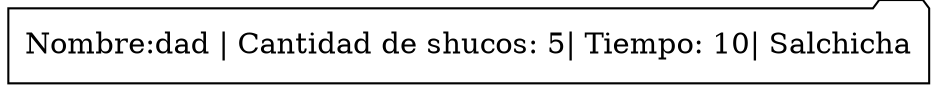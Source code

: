 digraph orden{
rankdir = "LR"
node[shape="folder" style="filled" fillcolor="white"]
s0 [label="Nombre:dad | Cantidad de shucos: 5| Tiempo: 10| Salchicha"]


}